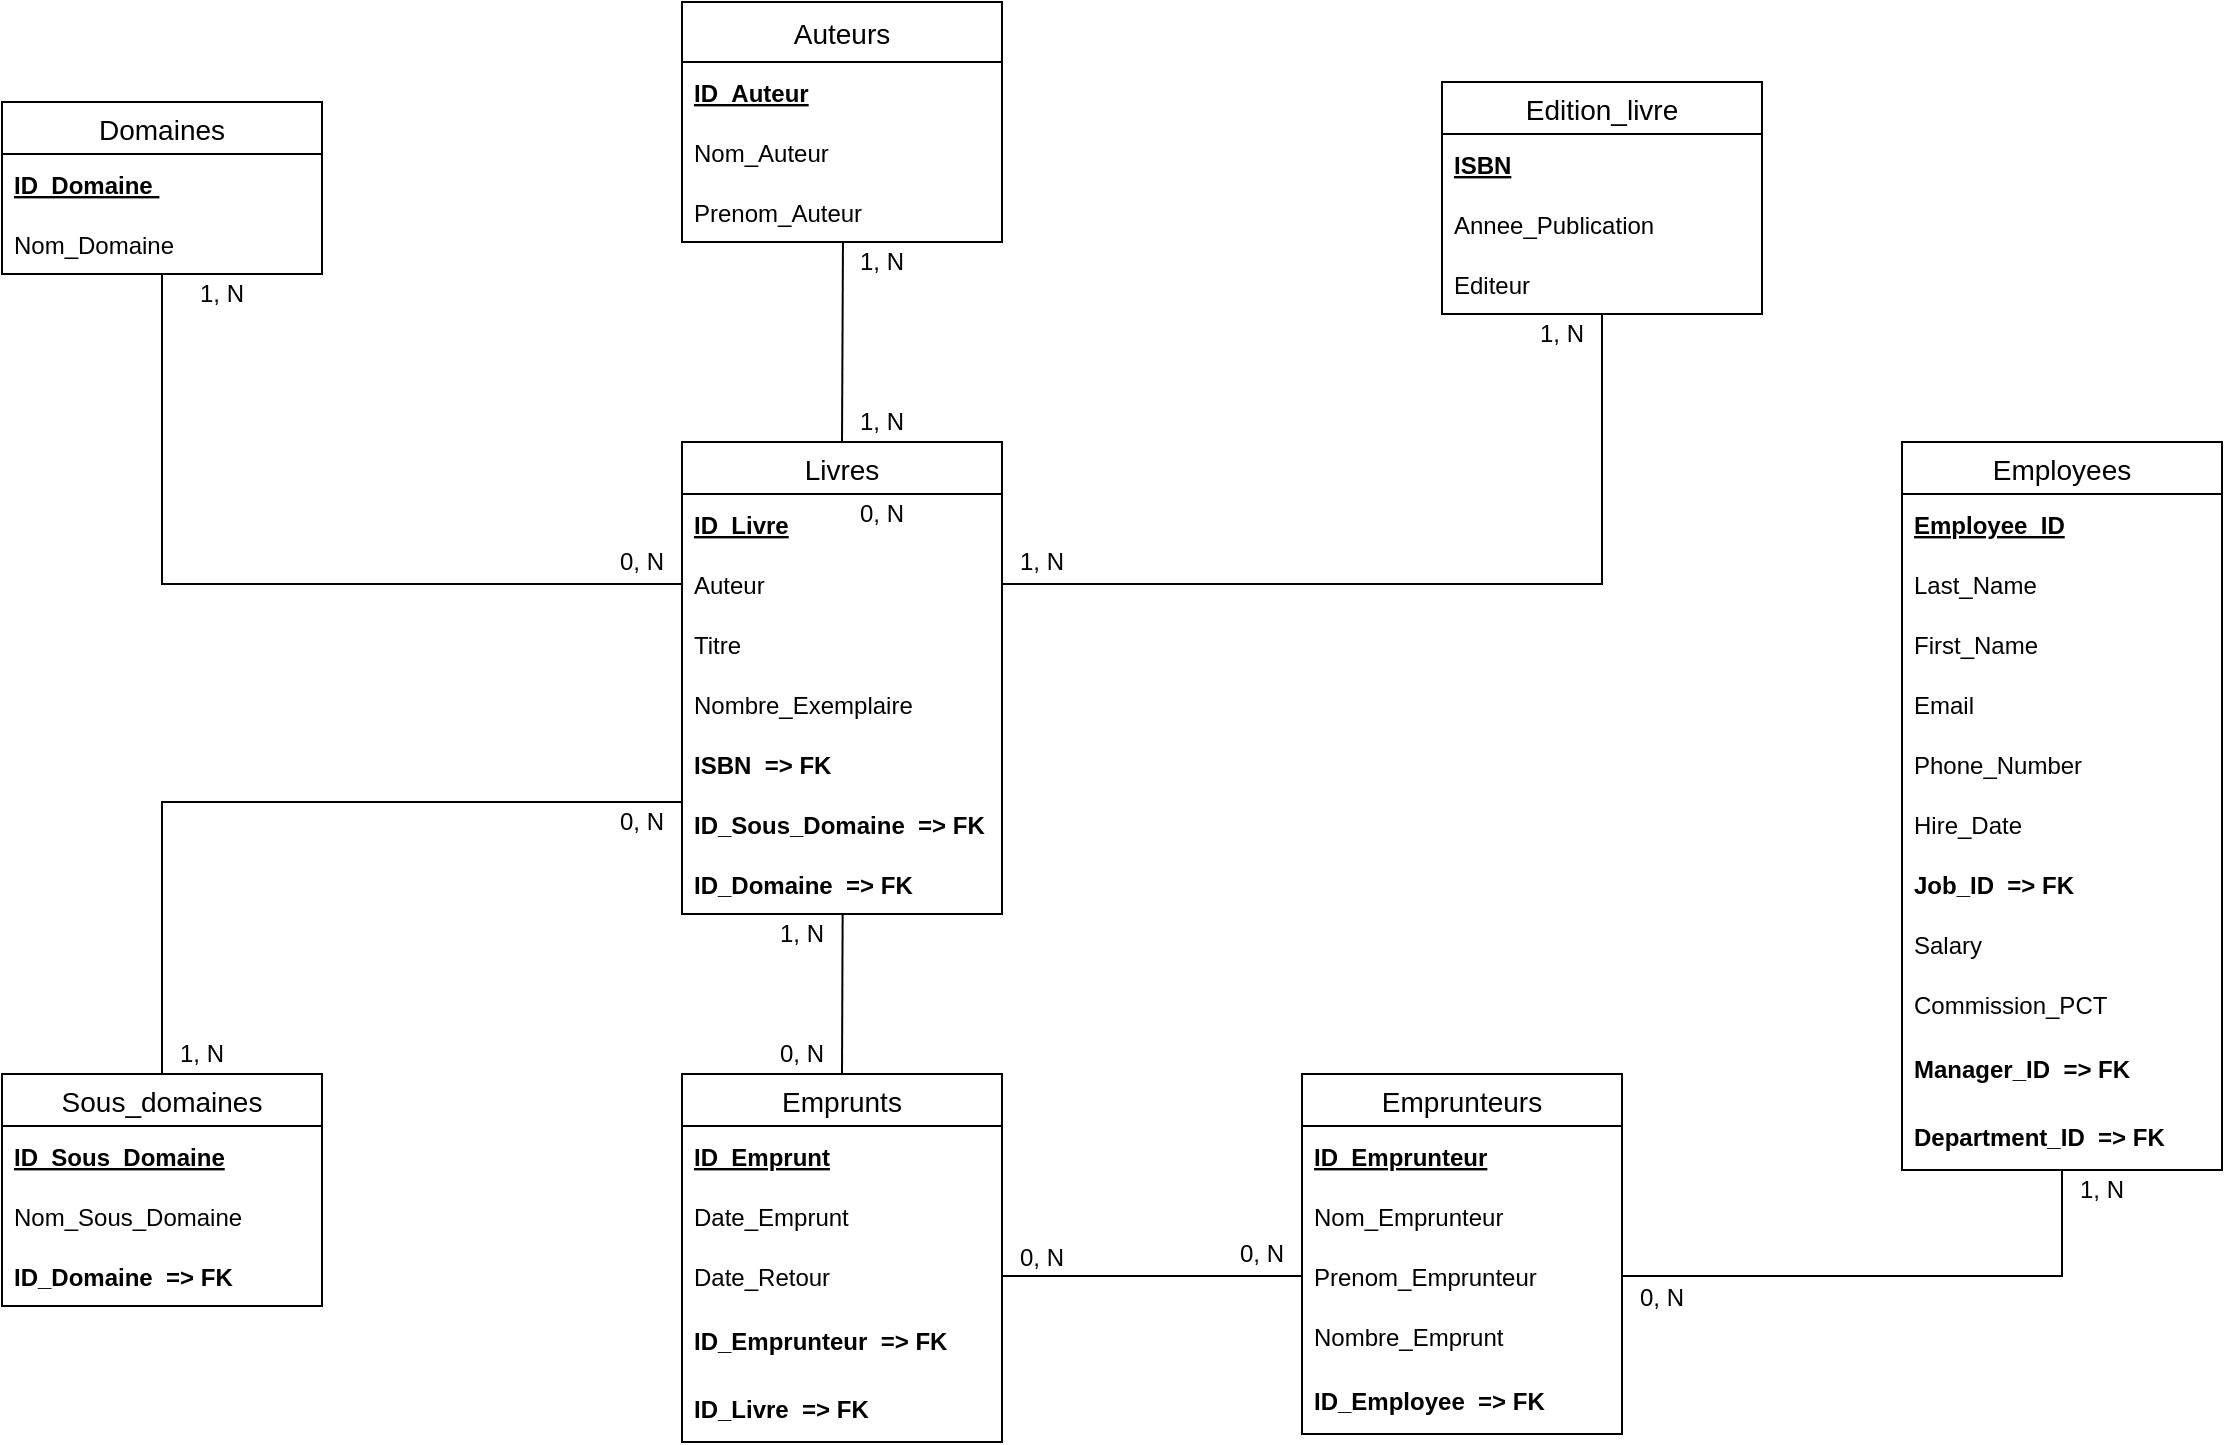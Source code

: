 <mxfile version="14.6.3" type="github">
  <diagram id="429AmuUsz2bHUvxWa3WN" name="Page-1">
    <mxGraphModel dx="2370" dy="1270" grid="1" gridSize="10" guides="1" tooltips="1" connect="1" arrows="1" fold="1" page="1" pageScale="1" pageWidth="1169" pageHeight="827" math="0" shadow="0">
      <root>
        <mxCell id="0" />
        <mxCell id="1" parent="0" />
        <mxCell id="TLu3c3DGkV49g3xgr-cT-1" value="Livres" style="swimlane;fontStyle=0;childLayout=stackLayout;horizontal=1;startSize=26;horizontalStack=0;resizeParent=1;resizeParentMax=0;resizeLast=0;collapsible=1;marginBottom=0;align=center;fontSize=14;" parent="1" vertex="1">
          <mxGeometry x="380" y="240" width="160" height="236" as="geometry" />
        </mxCell>
        <mxCell id="TLu3c3DGkV49g3xgr-cT-18" value="ID_Livre" style="text;strokeColor=none;fillColor=none;spacingLeft=4;spacingRight=4;overflow=hidden;rotatable=0;points=[[0,0.5],[1,0.5]];portConstraint=eastwest;fontSize=12;fontStyle=5;verticalAlign=middle;" parent="TLu3c3DGkV49g3xgr-cT-1" vertex="1">
          <mxGeometry y="26" width="160" height="30" as="geometry" />
        </mxCell>
        <mxCell id="TLu3c3DGkV49g3xgr-cT-2" value="Auteur" style="text;strokeColor=none;fillColor=none;spacingLeft=4;spacingRight=4;overflow=hidden;rotatable=0;points=[[0,0.5],[1,0.5]];portConstraint=eastwest;fontSize=12;verticalAlign=middle;" parent="TLu3c3DGkV49g3xgr-cT-1" vertex="1">
          <mxGeometry y="56" width="160" height="30" as="geometry" />
        </mxCell>
        <mxCell id="TLu3c3DGkV49g3xgr-cT-3" value="Titre" style="text;strokeColor=none;fillColor=none;spacingLeft=4;spacingRight=4;overflow=hidden;rotatable=0;points=[[0,0.5],[1,0.5]];portConstraint=eastwest;fontSize=12;verticalAlign=middle;" parent="TLu3c3DGkV49g3xgr-cT-1" vertex="1">
          <mxGeometry y="86" width="160" height="30" as="geometry" />
        </mxCell>
        <mxCell id="TLu3c3DGkV49g3xgr-cT-68" value="Nombre_Exemplaire" style="text;strokeColor=none;fillColor=none;spacingLeft=4;spacingRight=4;overflow=hidden;rotatable=0;points=[[0,0.5],[1,0.5]];portConstraint=eastwest;fontSize=12;verticalAlign=middle;" parent="TLu3c3DGkV49g3xgr-cT-1" vertex="1">
          <mxGeometry y="116" width="160" height="30" as="geometry" />
        </mxCell>
        <mxCell id="TLu3c3DGkV49g3xgr-cT-4" value="ISBN  =&gt; FK" style="text;strokeColor=none;fillColor=none;spacingLeft=4;spacingRight=4;overflow=hidden;rotatable=0;points=[[0,0.5],[1,0.5]];portConstraint=eastwest;fontSize=12;verticalAlign=middle;fontStyle=1" parent="TLu3c3DGkV49g3xgr-cT-1" vertex="1">
          <mxGeometry y="146" width="160" height="30" as="geometry" />
        </mxCell>
        <mxCell id="TLu3c3DGkV49g3xgr-cT-28" value="ID_Sous_Domaine  =&gt; FK" style="text;strokeColor=none;fillColor=none;spacingLeft=4;spacingRight=4;overflow=hidden;rotatable=0;points=[[0,0.5],[1,0.5]];portConstraint=eastwest;fontSize=12;fontStyle=1;verticalAlign=middle;" parent="TLu3c3DGkV49g3xgr-cT-1" vertex="1">
          <mxGeometry y="176" width="160" height="30" as="geometry" />
        </mxCell>
        <mxCell id="TLu3c3DGkV49g3xgr-cT-17" value="ID_Domaine  =&gt; FK" style="text;strokeColor=none;fillColor=none;spacingLeft=4;spacingRight=4;overflow=hidden;rotatable=0;points=[[0,0.5],[1,0.5]];portConstraint=eastwest;fontSize=12;verticalAlign=middle;fontStyle=1" parent="TLu3c3DGkV49g3xgr-cT-1" vertex="1">
          <mxGeometry y="206" width="160" height="30" as="geometry" />
        </mxCell>
        <mxCell id="TLu3c3DGkV49g3xgr-cT-5" value="Domaines" style="swimlane;fontStyle=0;childLayout=stackLayout;horizontal=1;startSize=26;horizontalStack=0;resizeParent=1;resizeParentMax=0;resizeLast=0;collapsible=1;marginBottom=0;align=center;fontSize=14;" parent="1" vertex="1">
          <mxGeometry x="40" y="70" width="160" height="86" as="geometry" />
        </mxCell>
        <mxCell id="TLu3c3DGkV49g3xgr-cT-6" value="ID_Domaine " style="text;spacingLeft=4;spacingRight=4;overflow=hidden;rotatable=0;points=[[0,0.5],[1,0.5]];portConstraint=eastwest;fontSize=12;fontStyle=5;verticalAlign=middle;" parent="TLu3c3DGkV49g3xgr-cT-5" vertex="1">
          <mxGeometry y="26" width="160" height="30" as="geometry" />
        </mxCell>
        <mxCell id="TLu3c3DGkV49g3xgr-cT-7" value="Nom_Domaine" style="text;strokeColor=none;fillColor=none;spacingLeft=4;spacingRight=4;overflow=hidden;rotatable=0;points=[[0,0.5],[1,0.5]];portConstraint=eastwest;fontSize=12;verticalAlign=middle;" parent="TLu3c3DGkV49g3xgr-cT-5" vertex="1">
          <mxGeometry y="56" width="160" height="30" as="geometry" />
        </mxCell>
        <mxCell id="TLu3c3DGkV49g3xgr-cT-9" value="Edition_livre" style="swimlane;fontStyle=0;childLayout=stackLayout;horizontal=1;startSize=26;horizontalStack=0;resizeParent=1;resizeParentMax=0;resizeLast=0;collapsible=1;marginBottom=0;align=center;fontSize=14;" parent="1" vertex="1">
          <mxGeometry x="760" y="60" width="160" height="116" as="geometry" />
        </mxCell>
        <mxCell id="TLu3c3DGkV49g3xgr-cT-10" value="ISBN" style="text;strokeColor=none;fillColor=none;spacingLeft=4;spacingRight=4;overflow=hidden;rotatable=0;points=[[0,0.5],[1,0.5]];portConstraint=eastwest;fontSize=12;verticalAlign=middle;fontStyle=5" parent="TLu3c3DGkV49g3xgr-cT-9" vertex="1">
          <mxGeometry y="26" width="160" height="30" as="geometry" />
        </mxCell>
        <mxCell id="TLu3c3DGkV49g3xgr-cT-27" value="Annee_Publication" style="text;strokeColor=none;fillColor=none;spacingLeft=4;spacingRight=4;overflow=hidden;rotatable=0;points=[[0,0.5],[1,0.5]];portConstraint=eastwest;fontSize=12;verticalAlign=middle;" parent="TLu3c3DGkV49g3xgr-cT-9" vertex="1">
          <mxGeometry y="56" width="160" height="30" as="geometry" />
        </mxCell>
        <mxCell id="TLu3c3DGkV49g3xgr-cT-11" value="Editeur" style="text;strokeColor=none;fillColor=none;spacingLeft=4;spacingRight=4;overflow=hidden;rotatable=0;points=[[0,0.5],[1,0.5]];portConstraint=eastwest;fontSize=12;verticalAlign=middle;" parent="TLu3c3DGkV49g3xgr-cT-9" vertex="1">
          <mxGeometry y="86" width="160" height="30" as="geometry" />
        </mxCell>
        <mxCell id="TLu3c3DGkV49g3xgr-cT-13" value="Sous_domaines" style="swimlane;fontStyle=0;childLayout=stackLayout;horizontal=1;startSize=26;horizontalStack=0;resizeParent=1;resizeParentMax=0;resizeLast=0;collapsible=1;marginBottom=0;align=center;fontSize=14;" parent="1" vertex="1">
          <mxGeometry x="40" y="556" width="160" height="116" as="geometry" />
        </mxCell>
        <mxCell id="TLu3c3DGkV49g3xgr-cT-14" value="ID_Sous_Domaine" style="text;strokeColor=none;fillColor=none;spacingLeft=4;spacingRight=4;overflow=hidden;rotatable=0;points=[[0,0.5],[1,0.5]];portConstraint=eastwest;fontSize=12;fontStyle=5;verticalAlign=middle;" parent="TLu3c3DGkV49g3xgr-cT-13" vertex="1">
          <mxGeometry y="26" width="160" height="30" as="geometry" />
        </mxCell>
        <mxCell id="TLu3c3DGkV49g3xgr-cT-26" value="Nom_Sous_Domaine" style="text;strokeColor=none;fillColor=none;spacingLeft=4;spacingRight=4;overflow=hidden;rotatable=0;points=[[0,0.5],[1,0.5]];portConstraint=eastwest;fontSize=12;verticalAlign=middle;" parent="TLu3c3DGkV49g3xgr-cT-13" vertex="1">
          <mxGeometry y="56" width="160" height="30" as="geometry" />
        </mxCell>
        <mxCell id="TLu3c3DGkV49g3xgr-cT-15" value="ID_Domaine  =&gt; FK" style="text;strokeColor=none;fillColor=none;spacingLeft=4;spacingRight=4;overflow=hidden;rotatable=0;points=[[0,0.5],[1,0.5]];portConstraint=eastwest;fontSize=12;verticalAlign=middle;fontStyle=1" parent="TLu3c3DGkV49g3xgr-cT-13" vertex="1">
          <mxGeometry y="86" width="160" height="30" as="geometry" />
        </mxCell>
        <mxCell id="TLu3c3DGkV49g3xgr-cT-40" value="Auteurs" style="swimlane;fontStyle=0;childLayout=stackLayout;horizontal=1;startSize=30;horizontalStack=0;resizeParent=1;resizeParentMax=0;resizeLast=0;collapsible=1;marginBottom=0;align=center;fontSize=14;" parent="1" vertex="1">
          <mxGeometry x="380" y="20" width="160" height="120" as="geometry" />
        </mxCell>
        <mxCell id="TLu3c3DGkV49g3xgr-cT-41" value="ID_Auteur" style="text;strokeColor=none;fillColor=none;spacingLeft=4;spacingRight=4;overflow=hidden;rotatable=0;points=[[0,0.5],[1,0.5]];portConstraint=eastwest;fontSize=12;verticalAlign=middle;fontStyle=5" parent="TLu3c3DGkV49g3xgr-cT-40" vertex="1">
          <mxGeometry y="30" width="160" height="30" as="geometry" />
        </mxCell>
        <mxCell id="TLu3c3DGkV49g3xgr-cT-42" value="Nom_Auteur" style="text;strokeColor=none;fillColor=none;spacingLeft=4;spacingRight=4;overflow=hidden;rotatable=0;points=[[0,0.5],[1,0.5]];portConstraint=eastwest;fontSize=12;verticalAlign=middle;" parent="TLu3c3DGkV49g3xgr-cT-40" vertex="1">
          <mxGeometry y="60" width="160" height="30" as="geometry" />
        </mxCell>
        <mxCell id="TLu3c3DGkV49g3xgr-cT-43" value="Prenom_Auteur" style="text;strokeColor=none;fillColor=none;spacingLeft=4;spacingRight=4;overflow=hidden;rotatable=0;points=[[0,0.5],[1,0.5]];portConstraint=eastwest;fontSize=12;verticalAlign=middle;" parent="TLu3c3DGkV49g3xgr-cT-40" vertex="1">
          <mxGeometry y="90" width="160" height="30" as="geometry" />
        </mxCell>
        <mxCell id="TLu3c3DGkV49g3xgr-cT-45" value="" style="endArrow=none;html=1;rounded=0;edgeStyle=orthogonalEdgeStyle;exitX=1;exitY=0.5;exitDx=0;exitDy=0;entryX=0.5;entryY=1;entryDx=0;entryDy=0;" parent="1" source="TLu3c3DGkV49g3xgr-cT-2" target="TLu3c3DGkV49g3xgr-cT-9" edge="1">
          <mxGeometry relative="1" as="geometry">
            <mxPoint x="330" y="370" as="sourcePoint" />
            <mxPoint x="850" y="190" as="targetPoint" />
          </mxGeometry>
        </mxCell>
        <mxCell id="TLu3c3DGkV49g3xgr-cT-46" value="" style="endArrow=none;html=1;rounded=0;exitX=0.5;exitY=0;exitDx=0;exitDy=0;edgeStyle=orthogonalEdgeStyle;entryX=0;entryY=0.133;entryDx=0;entryDy=0;entryPerimeter=0;" parent="1" source="TLu3c3DGkV49g3xgr-cT-13" target="TLu3c3DGkV49g3xgr-cT-28" edge="1">
          <mxGeometry relative="1" as="geometry">
            <mxPoint x="330" y="370" as="sourcePoint" />
            <mxPoint x="330" y="350" as="targetPoint" />
            <Array as="points">
              <mxPoint x="120" y="420" />
            </Array>
          </mxGeometry>
        </mxCell>
        <mxCell id="TLu3c3DGkV49g3xgr-cT-47" value="" style="endArrow=none;html=1;rounded=0;edgeStyle=orthogonalEdgeStyle;entryX=0;entryY=0.5;entryDx=0;entryDy=0;exitX=0.5;exitY=1;exitDx=0;exitDy=0;" parent="1" source="TLu3c3DGkV49g3xgr-cT-5" target="TLu3c3DGkV49g3xgr-cT-2" edge="1">
          <mxGeometry relative="1" as="geometry">
            <mxPoint x="120" y="220" as="sourcePoint" />
            <mxPoint x="310" y="320" as="targetPoint" />
            <Array as="points">
              <mxPoint x="130" y="311" />
              <mxPoint x="310" y="311" />
              <mxPoint x="380" y="310" />
            </Array>
          </mxGeometry>
        </mxCell>
        <mxCell id="TLu3c3DGkV49g3xgr-cT-58" value="0, N" style="text;html=1;strokeColor=none;fillColor=none;align=center;verticalAlign=middle;whiteSpace=wrap;rounded=0;" parent="1" vertex="1">
          <mxGeometry x="340" y="290" width="40" height="20" as="geometry" />
        </mxCell>
        <mxCell id="TLu3c3DGkV49g3xgr-cT-59" value="1, N" style="text;html=1;strokeColor=none;fillColor=none;align=center;verticalAlign=middle;whiteSpace=wrap;rounded=0;" parent="1" vertex="1">
          <mxGeometry x="120" y="536" width="40" height="20" as="geometry" />
        </mxCell>
        <mxCell id="TLu3c3DGkV49g3xgr-cT-62" value="0, N" style="text;html=1;strokeColor=none;fillColor=none;align=center;verticalAlign=middle;whiteSpace=wrap;rounded=0;" parent="1" vertex="1">
          <mxGeometry x="340" y="420" width="40" height="20" as="geometry" />
        </mxCell>
        <mxCell id="TLu3c3DGkV49g3xgr-cT-64" value="1, N" style="text;html=1;strokeColor=none;fillColor=none;align=center;verticalAlign=middle;whiteSpace=wrap;rounded=0;" parent="1" vertex="1">
          <mxGeometry x="130" y="156" width="40" height="20" as="geometry" />
        </mxCell>
        <mxCell id="TLu3c3DGkV49g3xgr-cT-65" value="1, N" style="text;html=1;strokeColor=none;fillColor=none;align=center;verticalAlign=middle;whiteSpace=wrap;rounded=0;" parent="1" vertex="1">
          <mxGeometry x="540" y="290" width="40" height="20" as="geometry" />
        </mxCell>
        <mxCell id="TLu3c3DGkV49g3xgr-cT-66" value="1, N" style="text;html=1;strokeColor=none;fillColor=none;align=center;verticalAlign=middle;whiteSpace=wrap;rounded=0;" parent="1" vertex="1">
          <mxGeometry x="800" y="176" width="40" height="20" as="geometry" />
        </mxCell>
        <mxCell id="TLu3c3DGkV49g3xgr-cT-69" value="Emprunteurs" style="swimlane;fontStyle=0;childLayout=stackLayout;horizontal=1;startSize=26;horizontalStack=0;resizeParent=1;resizeParentMax=0;resizeLast=0;collapsible=1;marginBottom=0;align=center;fontSize=14;" parent="1" vertex="1">
          <mxGeometry x="690" y="556" width="160" height="180" as="geometry" />
        </mxCell>
        <mxCell id="TLu3c3DGkV49g3xgr-cT-70" value="ID_Emprunteur" style="text;strokeColor=none;fillColor=none;spacingLeft=4;spacingRight=4;overflow=hidden;rotatable=0;points=[[0,0.5],[1,0.5]];portConstraint=eastwest;fontSize=12;verticalAlign=middle;fontStyle=5" parent="TLu3c3DGkV49g3xgr-cT-69" vertex="1">
          <mxGeometry y="26" width="160" height="30" as="geometry" />
        </mxCell>
        <mxCell id="TLu3c3DGkV49g3xgr-cT-71" value="Nom_Emprunteur" style="text;strokeColor=none;fillColor=none;spacingLeft=4;spacingRight=4;overflow=hidden;rotatable=0;points=[[0,0.5],[1,0.5]];portConstraint=eastwest;fontSize=12;verticalAlign=middle;" parent="TLu3c3DGkV49g3xgr-cT-69" vertex="1">
          <mxGeometry y="56" width="160" height="30" as="geometry" />
        </mxCell>
        <mxCell id="TLu3c3DGkV49g3xgr-cT-72" value="Prenom_Emprunteur" style="text;strokeColor=none;fillColor=none;spacingLeft=4;spacingRight=4;overflow=hidden;rotatable=0;points=[[0,0.5],[1,0.5]];portConstraint=eastwest;fontSize=12;verticalAlign=middle;" parent="TLu3c3DGkV49g3xgr-cT-69" vertex="1">
          <mxGeometry y="86" width="160" height="30" as="geometry" />
        </mxCell>
        <mxCell id="TLu3c3DGkV49g3xgr-cT-75" value="Nombre_Emprunt" style="text;strokeColor=none;fillColor=none;spacingLeft=4;spacingRight=4;overflow=hidden;rotatable=0;points=[[0,0.5],[1,0.5]];portConstraint=eastwest;fontSize=12;verticalAlign=middle;" parent="TLu3c3DGkV49g3xgr-cT-69" vertex="1">
          <mxGeometry y="116" width="160" height="30" as="geometry" />
        </mxCell>
        <mxCell id="TLu3c3DGkV49g3xgr-cT-73" value="ID_Employee  =&gt; FK" style="text;strokeColor=none;fillColor=none;spacingLeft=4;spacingRight=4;overflow=hidden;rotatable=0;points=[[0,0.5],[1,0.5]];portConstraint=eastwest;fontSize=12;verticalAlign=middle;fontStyle=1" parent="TLu3c3DGkV49g3xgr-cT-69" vertex="1">
          <mxGeometry y="146" width="160" height="34" as="geometry" />
        </mxCell>
        <mxCell id="TLu3c3DGkV49g3xgr-cT-76" value="Emprunts" style="swimlane;fontStyle=0;childLayout=stackLayout;horizontal=1;startSize=26;horizontalStack=0;resizeParent=1;resizeParentMax=0;resizeLast=0;collapsible=1;marginBottom=0;align=center;fontSize=14;" parent="1" vertex="1">
          <mxGeometry x="380" y="556" width="160" height="184" as="geometry" />
        </mxCell>
        <mxCell id="TLu3c3DGkV49g3xgr-cT-77" value="ID_Emprunt" style="text;strokeColor=none;fillColor=none;spacingLeft=4;spacingRight=4;overflow=hidden;rotatable=0;points=[[0,0.5],[1,0.5]];portConstraint=eastwest;fontSize=12;verticalAlign=middle;fontStyle=5" parent="TLu3c3DGkV49g3xgr-cT-76" vertex="1">
          <mxGeometry y="26" width="160" height="30" as="geometry" />
        </mxCell>
        <mxCell id="TLu3c3DGkV49g3xgr-cT-78" value="Date_Emprunt" style="text;strokeColor=none;fillColor=none;spacingLeft=4;spacingRight=4;overflow=hidden;rotatable=0;points=[[0,0.5],[1,0.5]];portConstraint=eastwest;fontSize=12;verticalAlign=middle;" parent="TLu3c3DGkV49g3xgr-cT-76" vertex="1">
          <mxGeometry y="56" width="160" height="30" as="geometry" />
        </mxCell>
        <mxCell id="TLu3c3DGkV49g3xgr-cT-79" value="Date_Retour" style="text;strokeColor=none;fillColor=none;spacingLeft=4;spacingRight=4;overflow=hidden;rotatable=0;points=[[0,0.5],[1,0.5]];portConstraint=eastwest;fontSize=12;verticalAlign=middle;" parent="TLu3c3DGkV49g3xgr-cT-76" vertex="1">
          <mxGeometry y="86" width="160" height="30" as="geometry" />
        </mxCell>
        <mxCell id="5XA2xY9VoY0x5GMOkKnN-1" value="ID_Emprunteur  =&gt; FK" style="text;strokeColor=none;fillColor=none;spacingLeft=4;spacingRight=4;overflow=hidden;rotatable=0;points=[[0,0.5],[1,0.5]];portConstraint=eastwest;fontSize=12;verticalAlign=middle;fontStyle=1" vertex="1" parent="TLu3c3DGkV49g3xgr-cT-76">
          <mxGeometry y="116" width="160" height="34" as="geometry" />
        </mxCell>
        <mxCell id="TLu3c3DGkV49g3xgr-cT-81" value="ID_Livre  =&gt; FK" style="text;strokeColor=none;fillColor=none;spacingLeft=4;spacingRight=4;overflow=hidden;rotatable=0;points=[[0,0.5],[1,0.5]];portConstraint=eastwest;fontSize=12;verticalAlign=middle;fontStyle=1" parent="TLu3c3DGkV49g3xgr-cT-76" vertex="1">
          <mxGeometry y="150" width="160" height="34" as="geometry" />
        </mxCell>
        <mxCell id="TLu3c3DGkV49g3xgr-cT-82" value="" style="endArrow=none;html=1;rounded=0;entryX=0.502;entryY=1.002;entryDx=0;entryDy=0;exitX=0.5;exitY=0;exitDx=0;exitDy=0;entryPerimeter=0;" parent="1" source="TLu3c3DGkV49g3xgr-cT-76" target="TLu3c3DGkV49g3xgr-cT-17" edge="1">
          <mxGeometry relative="1" as="geometry">
            <mxPoint x="330" y="470" as="sourcePoint" />
            <mxPoint x="490" y="470" as="targetPoint" />
          </mxGeometry>
        </mxCell>
        <mxCell id="TLu3c3DGkV49g3xgr-cT-84" value="0, N" style="text;html=1;strokeColor=none;fillColor=none;align=center;verticalAlign=middle;whiteSpace=wrap;rounded=0;" parent="1" vertex="1">
          <mxGeometry x="460" y="266" width="40" height="20" as="geometry" />
        </mxCell>
        <mxCell id="TLu3c3DGkV49g3xgr-cT-85" value="0, N" style="text;html=1;strokeColor=none;fillColor=none;align=center;verticalAlign=middle;whiteSpace=wrap;rounded=0;" parent="1" vertex="1">
          <mxGeometry x="420" y="536" width="40" height="20" as="geometry" />
        </mxCell>
        <mxCell id="TLu3c3DGkV49g3xgr-cT-87" value="0, N" style="text;html=1;strokeColor=none;fillColor=none;align=center;verticalAlign=middle;whiteSpace=wrap;rounded=0;" parent="1" vertex="1">
          <mxGeometry x="650" y="636" width="40" height="20" as="geometry" />
        </mxCell>
        <mxCell id="TLu3c3DGkV49g3xgr-cT-88" value="0, N" style="text;html=1;strokeColor=none;fillColor=none;align=center;verticalAlign=middle;whiteSpace=wrap;rounded=0;" parent="1" vertex="1">
          <mxGeometry x="540" y="638" width="40" height="20" as="geometry" />
        </mxCell>
        <mxCell id="5XA2xY9VoY0x5GMOkKnN-3" value="Employees" style="swimlane;fontStyle=0;childLayout=stackLayout;horizontal=1;startSize=26;horizontalStack=0;resizeParent=1;resizeParentMax=0;resizeLast=0;collapsible=1;marginBottom=0;align=center;fontSize=14;" vertex="1" parent="1">
          <mxGeometry x="990" y="240" width="160" height="364" as="geometry" />
        </mxCell>
        <mxCell id="5XA2xY9VoY0x5GMOkKnN-4" value="Employee_ID" style="text;strokeColor=none;fillColor=none;spacingLeft=4;spacingRight=4;overflow=hidden;rotatable=0;points=[[0,0.5],[1,0.5]];portConstraint=eastwest;fontSize=12;verticalAlign=middle;fontStyle=5" vertex="1" parent="5XA2xY9VoY0x5GMOkKnN-3">
          <mxGeometry y="26" width="160" height="30" as="geometry" />
        </mxCell>
        <mxCell id="5XA2xY9VoY0x5GMOkKnN-6" value="Last_Name" style="text;strokeColor=none;fillColor=none;spacingLeft=4;spacingRight=4;overflow=hidden;rotatable=0;points=[[0,0.5],[1,0.5]];portConstraint=eastwest;fontSize=12;verticalAlign=middle;" vertex="1" parent="5XA2xY9VoY0x5GMOkKnN-3">
          <mxGeometry y="56" width="160" height="30" as="geometry" />
        </mxCell>
        <mxCell id="5XA2xY9VoY0x5GMOkKnN-5" value="First_Name" style="text;strokeColor=none;fillColor=none;spacingLeft=4;spacingRight=4;overflow=hidden;rotatable=0;points=[[0,0.5],[1,0.5]];portConstraint=eastwest;fontSize=12;verticalAlign=middle;" vertex="1" parent="5XA2xY9VoY0x5GMOkKnN-3">
          <mxGeometry y="86" width="160" height="30" as="geometry" />
        </mxCell>
        <mxCell id="5XA2xY9VoY0x5GMOkKnN-7" value="Email" style="text;strokeColor=none;fillColor=none;spacingLeft=4;spacingRight=4;overflow=hidden;rotatable=0;points=[[0,0.5],[1,0.5]];portConstraint=eastwest;fontSize=12;verticalAlign=middle;" vertex="1" parent="5XA2xY9VoY0x5GMOkKnN-3">
          <mxGeometry y="116" width="160" height="30" as="geometry" />
        </mxCell>
        <mxCell id="5XA2xY9VoY0x5GMOkKnN-11" value="Phone_Number" style="text;strokeColor=none;fillColor=none;spacingLeft=4;spacingRight=4;overflow=hidden;rotatable=0;points=[[0,0.5],[1,0.5]];portConstraint=eastwest;fontSize=12;verticalAlign=middle;" vertex="1" parent="5XA2xY9VoY0x5GMOkKnN-3">
          <mxGeometry y="146" width="160" height="30" as="geometry" />
        </mxCell>
        <mxCell id="5XA2xY9VoY0x5GMOkKnN-12" value="Hire_Date" style="text;strokeColor=none;fillColor=none;spacingLeft=4;spacingRight=4;overflow=hidden;rotatable=0;points=[[0,0.5],[1,0.5]];portConstraint=eastwest;fontSize=12;verticalAlign=middle;" vertex="1" parent="5XA2xY9VoY0x5GMOkKnN-3">
          <mxGeometry y="176" width="160" height="30" as="geometry" />
        </mxCell>
        <mxCell id="5XA2xY9VoY0x5GMOkKnN-13" value="Job_ID  =&gt; FK" style="text;strokeColor=none;fillColor=none;spacingLeft=4;spacingRight=4;overflow=hidden;rotatable=0;points=[[0,0.5],[1,0.5]];portConstraint=eastwest;fontSize=12;verticalAlign=middle;fontStyle=1" vertex="1" parent="5XA2xY9VoY0x5GMOkKnN-3">
          <mxGeometry y="206" width="160" height="30" as="geometry" />
        </mxCell>
        <mxCell id="5XA2xY9VoY0x5GMOkKnN-10" value="Salary" style="text;strokeColor=none;fillColor=none;spacingLeft=4;spacingRight=4;overflow=hidden;rotatable=0;points=[[0,0.5],[1,0.5]];portConstraint=eastwest;fontSize=12;verticalAlign=middle;" vertex="1" parent="5XA2xY9VoY0x5GMOkKnN-3">
          <mxGeometry y="236" width="160" height="30" as="geometry" />
        </mxCell>
        <mxCell id="5XA2xY9VoY0x5GMOkKnN-14" value="Commission_PCT" style="text;strokeColor=none;fillColor=none;spacingLeft=4;spacingRight=4;overflow=hidden;rotatable=0;points=[[0,0.5],[1,0.5]];portConstraint=eastwest;fontSize=12;verticalAlign=middle;" vertex="1" parent="5XA2xY9VoY0x5GMOkKnN-3">
          <mxGeometry y="266" width="160" height="30" as="geometry" />
        </mxCell>
        <mxCell id="5XA2xY9VoY0x5GMOkKnN-8" value="Manager_ID  =&gt; FK" style="text;strokeColor=none;fillColor=none;spacingLeft=4;spacingRight=4;overflow=hidden;rotatable=0;points=[[0,0.5],[1,0.5]];portConstraint=eastwest;fontSize=12;verticalAlign=middle;fontStyle=1" vertex="1" parent="5XA2xY9VoY0x5GMOkKnN-3">
          <mxGeometry y="296" width="160" height="34" as="geometry" />
        </mxCell>
        <mxCell id="5XA2xY9VoY0x5GMOkKnN-9" value="Department_ID  =&gt; FK" style="text;strokeColor=none;fillColor=none;spacingLeft=4;spacingRight=4;overflow=hidden;rotatable=0;points=[[0,0.5],[1,0.5]];portConstraint=eastwest;fontSize=12;verticalAlign=middle;fontStyle=1" vertex="1" parent="5XA2xY9VoY0x5GMOkKnN-3">
          <mxGeometry y="330" width="160" height="34" as="geometry" />
        </mxCell>
        <mxCell id="5XA2xY9VoY0x5GMOkKnN-16" value="" style="endArrow=none;html=1;rounded=0;entryX=1;entryY=0.5;entryDx=0;entryDy=0;exitX=0;exitY=0.5;exitDx=0;exitDy=0;" edge="1" parent="1" source="TLu3c3DGkV49g3xgr-cT-72" target="TLu3c3DGkV49g3xgr-cT-79">
          <mxGeometry relative="1" as="geometry">
            <mxPoint x="600" y="845.94" as="sourcePoint" />
            <mxPoint x="600.32" y="556" as="targetPoint" />
          </mxGeometry>
        </mxCell>
        <mxCell id="5XA2xY9VoY0x5GMOkKnN-17" value="" style="endArrow=none;html=1;rounded=0;exitX=0.5;exitY=0;exitDx=0;exitDy=0;entryX=0.503;entryY=1.005;entryDx=0;entryDy=0;entryPerimeter=0;" edge="1" parent="1" source="TLu3c3DGkV49g3xgr-cT-1" target="TLu3c3DGkV49g3xgr-cT-43">
          <mxGeometry relative="1" as="geometry">
            <mxPoint x="479.66" y="229.94" as="sourcePoint" />
            <mxPoint x="460" y="150" as="targetPoint" />
          </mxGeometry>
        </mxCell>
        <mxCell id="5XA2xY9VoY0x5GMOkKnN-18" value="1, N" style="text;html=1;strokeColor=none;fillColor=none;align=center;verticalAlign=middle;whiteSpace=wrap;rounded=0;" vertex="1" parent="1">
          <mxGeometry x="460" y="140" width="40" height="20" as="geometry" />
        </mxCell>
        <mxCell id="5XA2xY9VoY0x5GMOkKnN-19" value="1, N" style="text;html=1;strokeColor=none;fillColor=none;align=center;verticalAlign=middle;whiteSpace=wrap;rounded=0;" vertex="1" parent="1">
          <mxGeometry x="460" y="220" width="40" height="20" as="geometry" />
        </mxCell>
        <mxCell id="5XA2xY9VoY0x5GMOkKnN-20" value="1, N" style="text;html=1;strokeColor=none;fillColor=none;align=center;verticalAlign=middle;whiteSpace=wrap;rounded=0;" vertex="1" parent="1">
          <mxGeometry x="420" y="476" width="40" height="20" as="geometry" />
        </mxCell>
        <mxCell id="5XA2xY9VoY0x5GMOkKnN-30" value="" style="endArrow=none;html=1;rounded=0;edgeStyle=orthogonalEdgeStyle;exitX=1;exitY=0.5;exitDx=0;exitDy=0;entryX=0.5;entryY=1;entryDx=0;entryDy=0;" edge="1" parent="1" source="TLu3c3DGkV49g3xgr-cT-72" target="5XA2xY9VoY0x5GMOkKnN-3">
          <mxGeometry relative="1" as="geometry">
            <mxPoint x="870" y="670.5" as="sourcePoint" />
            <mxPoint x="1070" y="610" as="targetPoint" />
          </mxGeometry>
        </mxCell>
        <mxCell id="5XA2xY9VoY0x5GMOkKnN-32" value="1, N" style="text;html=1;strokeColor=none;fillColor=none;align=center;verticalAlign=middle;whiteSpace=wrap;rounded=0;" vertex="1" parent="1">
          <mxGeometry x="1070" y="604" width="40" height="20" as="geometry" />
        </mxCell>
        <mxCell id="5XA2xY9VoY0x5GMOkKnN-33" value="0, N" style="text;html=1;strokeColor=none;fillColor=none;align=center;verticalAlign=middle;whiteSpace=wrap;rounded=0;" vertex="1" parent="1">
          <mxGeometry x="850" y="658" width="40" height="20" as="geometry" />
        </mxCell>
      </root>
    </mxGraphModel>
  </diagram>
</mxfile>
